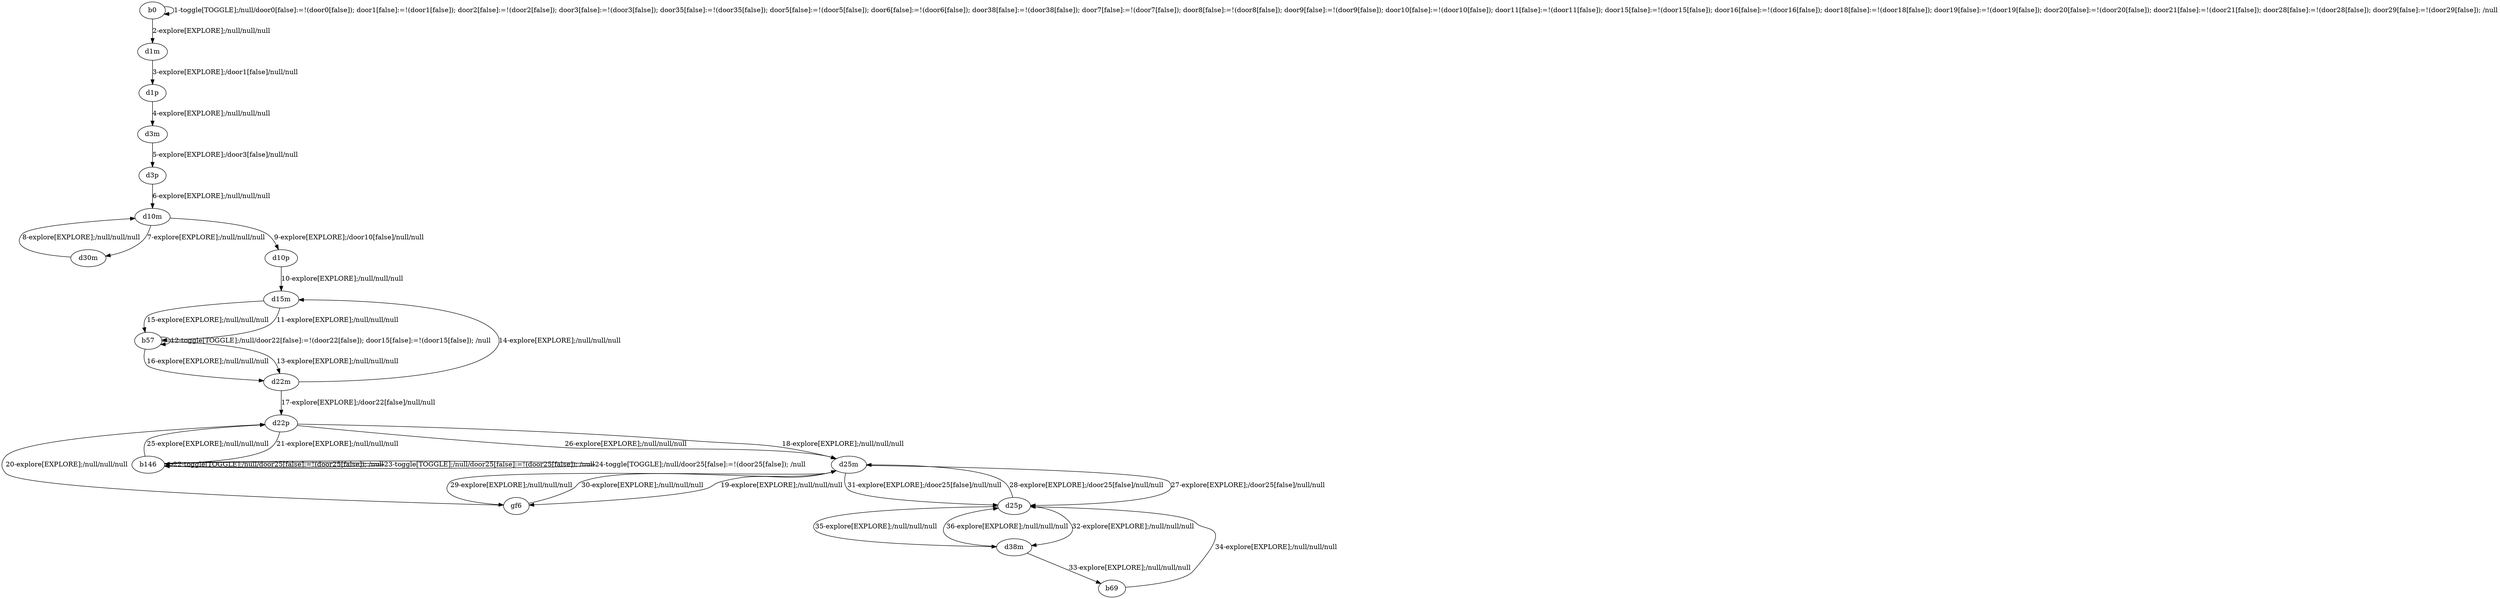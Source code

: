 # Total number of goals covered by this test: 1
# d38m --> d25p

digraph g {
"b0" -> "b0" [label = "1-toggle[TOGGLE];/null/door0[false]:=!(door0[false]); door1[false]:=!(door1[false]); door2[false]:=!(door2[false]); door3[false]:=!(door3[false]); door35[false]:=!(door35[false]); door5[false]:=!(door5[false]); door6[false]:=!(door6[false]); door38[false]:=!(door38[false]); door7[false]:=!(door7[false]); door8[false]:=!(door8[false]); door9[false]:=!(door9[false]); door10[false]:=!(door10[false]); door11[false]:=!(door11[false]); door15[false]:=!(door15[false]); door16[false]:=!(door16[false]); door18[false]:=!(door18[false]); door19[false]:=!(door19[false]); door20[false]:=!(door20[false]); door21[false]:=!(door21[false]); door28[false]:=!(door28[false]); door29[false]:=!(door29[false]); /null"];
"b0" -> "d1m" [label = "2-explore[EXPLORE];/null/null/null"];
"d1m" -> "d1p" [label = "3-explore[EXPLORE];/door1[false]/null/null"];
"d1p" -> "d3m" [label = "4-explore[EXPLORE];/null/null/null"];
"d3m" -> "d3p" [label = "5-explore[EXPLORE];/door3[false]/null/null"];
"d3p" -> "d10m" [label = "6-explore[EXPLORE];/null/null/null"];
"d10m" -> "d30m" [label = "7-explore[EXPLORE];/null/null/null"];
"d30m" -> "d10m" [label = "8-explore[EXPLORE];/null/null/null"];
"d10m" -> "d10p" [label = "9-explore[EXPLORE];/door10[false]/null/null"];
"d10p" -> "d15m" [label = "10-explore[EXPLORE];/null/null/null"];
"d15m" -> "b57" [label = "11-explore[EXPLORE];/null/null/null"];
"b57" -> "b57" [label = "12-toggle[TOGGLE];/null/door22[false]:=!(door22[false]); door15[false]:=!(door15[false]); /null"];
"b57" -> "d22m" [label = "13-explore[EXPLORE];/null/null/null"];
"d22m" -> "d15m" [label = "14-explore[EXPLORE];/null/null/null"];
"d15m" -> "b57" [label = "15-explore[EXPLORE];/null/null/null"];
"b57" -> "d22m" [label = "16-explore[EXPLORE];/null/null/null"];
"d22m" -> "d22p" [label = "17-explore[EXPLORE];/door22[false]/null/null"];
"d22p" -> "d25m" [label = "18-explore[EXPLORE];/null/null/null"];
"d25m" -> "gf6" [label = "19-explore[EXPLORE];/null/null/null"];
"gf6" -> "d22p" [label = "20-explore[EXPLORE];/null/null/null"];
"d22p" -> "b146" [label = "21-explore[EXPLORE];/null/null/null"];
"b146" -> "b146" [label = "22-toggle[TOGGLE];/null/door25[false]:=!(door25[false]); /null"];
"b146" -> "b146" [label = "23-toggle[TOGGLE];/null/door25[false]:=!(door25[false]); /null"];
"b146" -> "b146" [label = "24-toggle[TOGGLE];/null/door25[false]:=!(door25[false]); /null"];
"b146" -> "d22p" [label = "25-explore[EXPLORE];/null/null/null"];
"d22p" -> "d25m" [label = "26-explore[EXPLORE];/null/null/null"];
"d25m" -> "d25p" [label = "27-explore[EXPLORE];/door25[false]/null/null"];
"d25p" -> "d25m" [label = "28-explore[EXPLORE];/door25[false]/null/null"];
"d25m" -> "gf6" [label = "29-explore[EXPLORE];/null/null/null"];
"gf6" -> "d25m" [label = "30-explore[EXPLORE];/null/null/null"];
"d25m" -> "d25p" [label = "31-explore[EXPLORE];/door25[false]/null/null"];
"d25p" -> "d38m" [label = "32-explore[EXPLORE];/null/null/null"];
"d38m" -> "b69" [label = "33-explore[EXPLORE];/null/null/null"];
"b69" -> "d25p" [label = "34-explore[EXPLORE];/null/null/null"];
"d25p" -> "d38m" [label = "35-explore[EXPLORE];/null/null/null"];
"d38m" -> "d25p" [label = "36-explore[EXPLORE];/null/null/null"];
}